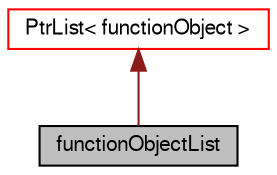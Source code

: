 digraph "functionObjectList"
{
  bgcolor="transparent";
  edge [fontname="FreeSans",fontsize="10",labelfontname="FreeSans",labelfontsize="10"];
  node [fontname="FreeSans",fontsize="10",shape=record];
  Node3 [label="functionObjectList",height=0.2,width=0.4,color="black", fillcolor="grey75", style="filled", fontcolor="black"];
  Node4 -> Node3 [dir="back",color="firebrick4",fontsize="10",style="solid",fontname="FreeSans"];
  Node4 [label="PtrList\< functionObject \>",height=0.2,width=0.4,color="red",URL="$a25914.html"];
}

